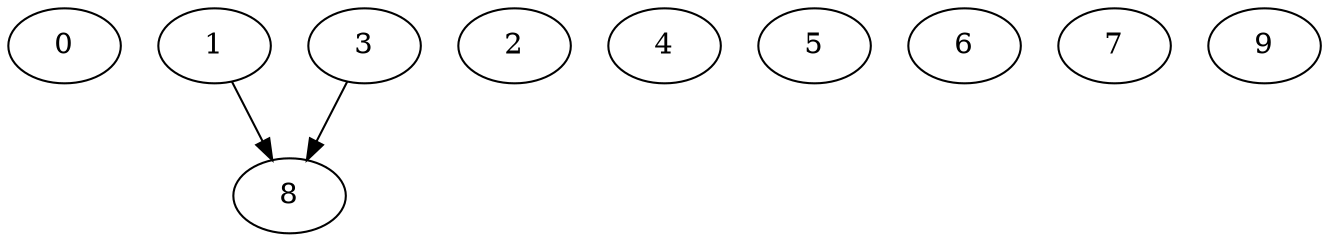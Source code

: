 digraph "outputRandom_Nodes_10_Density_0.20_CCR_1.00_WeightType_Random" {
		0		[Weight=7,Start=0,Processor=0];
		1		[Weight=7,Start=7,Processor=0];
		2		[Weight=2,Start=14,Processor=0];
		3		[Weight=6,Start=16,Processor=0];
		4		[Weight=6,Start=0,Processor=1];
		5		[Weight=2,Start=6,Processor=1];
		6		[Weight=9,Start=8,Processor=1];
		7		[Weight=7,Start=17,Processor=1];
		8		[Weight=4,Start=22,Processor=0];
		9		[Weight=2,Start=24,Processor=1];
		1 -> 8	[Weight=26];
		3 -> 8	[Weight=26];
}
